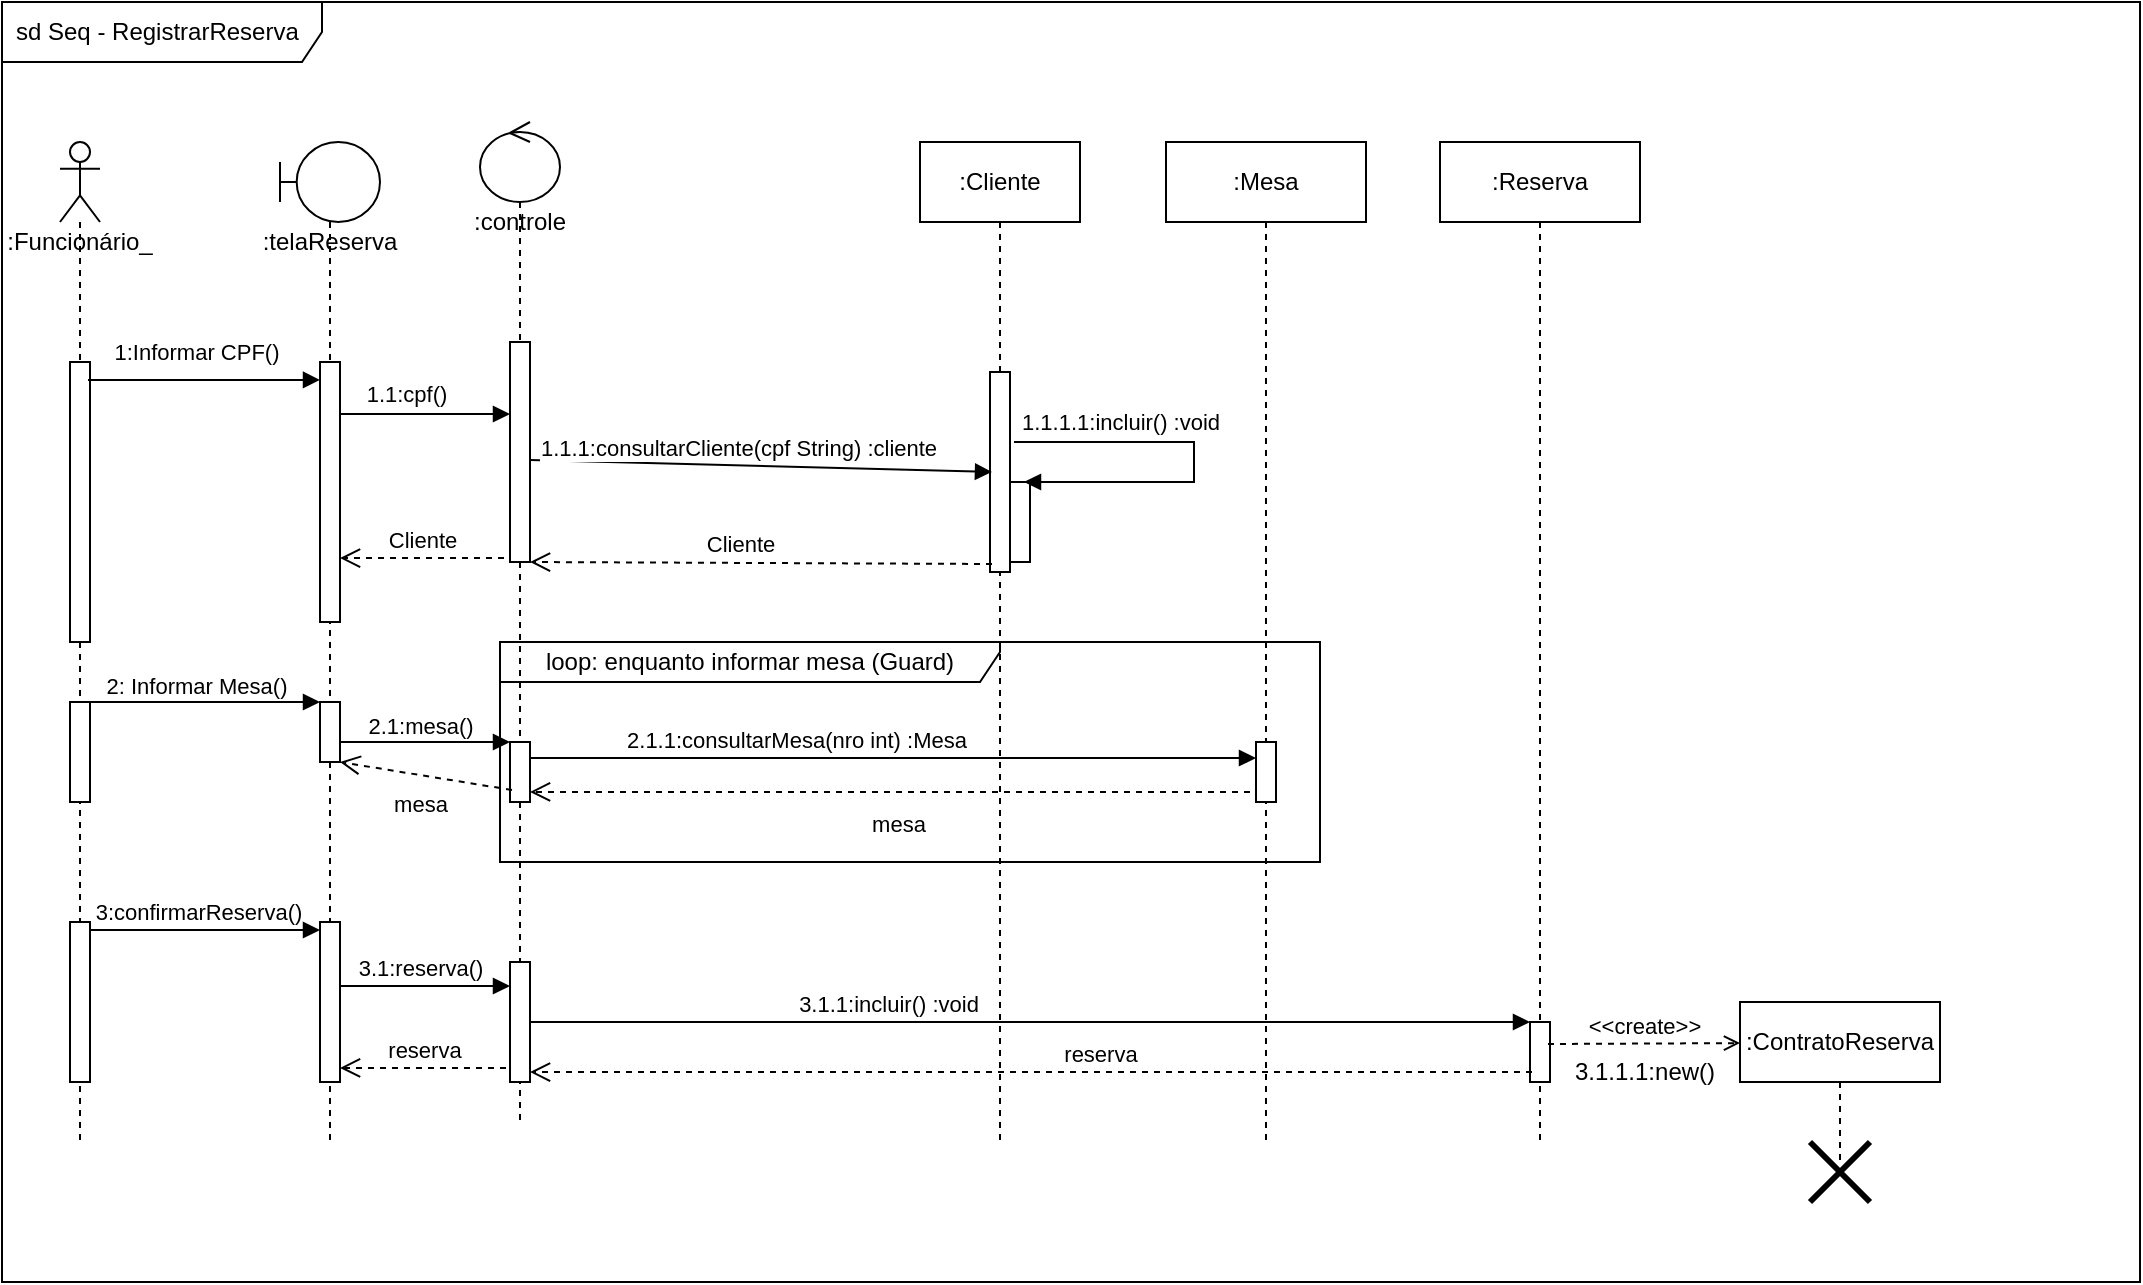 <mxfile>
    <diagram id="_AmEGG0UVL1qAHMBelnh" name="Página-1">
        <mxGraphModel dx="820" dy="470" grid="1" gridSize="10" guides="1" tooltips="1" connect="1" arrows="1" fold="1" page="1" pageScale="1" pageWidth="827" pageHeight="1169" math="0" shadow="0">
            <root>
                <mxCell id="0"/>
                <mxCell id="1" parent="0"/>
                <mxCell id="61" value="loop: enquanto informar mesa (Guard)" style="shape=umlFrame;whiteSpace=wrap;html=1;fillColor=default;width=250;height=20;" vertex="1" parent="1">
                    <mxGeometry x="250" y="330" width="410" height="110" as="geometry"/>
                </mxCell>
                <mxCell id="24" value="sd Seq - RegistrarReserva" style="shape=umlFrame;whiteSpace=wrap;html=1;width=160;height=30;boundedLbl=1;verticalAlign=middle;align=left;spacingLeft=5;fillColor=default;" vertex="1" parent="1">
                    <mxGeometry x="1" y="10" width="1069" height="640" as="geometry"/>
                </mxCell>
                <mxCell id="10" value=":Cliente" style="shape=umlLifeline;perimeter=lifelinePerimeter;whiteSpace=wrap;html=1;container=1;collapsible=0;recursiveResize=0;outlineConnect=0;fillColor=default;" vertex="1" parent="1">
                    <mxGeometry x="460" y="80" width="80" height="500" as="geometry"/>
                </mxCell>
                <mxCell id="36" value="" style="html=1;points=[];perimeter=orthogonalPerimeter;fillColor=default;" vertex="1" parent="10">
                    <mxGeometry x="35" y="115" width="10" height="100" as="geometry"/>
                </mxCell>
                <mxCell id="47" value="" style="html=1;points=[];perimeter=orthogonalPerimeter;fillColor=default;" vertex="1" parent="10">
                    <mxGeometry x="45" y="170" width="10" height="40" as="geometry"/>
                </mxCell>
                <mxCell id="48" value="1.1.1.1:incluir() :void" style="edgeStyle=orthogonalEdgeStyle;html=1;align=left;spacingLeft=2;endArrow=block;rounded=0;entryX=1;entryY=0;" edge="1" parent="10">
                    <mxGeometry x="-1" y="10" relative="1" as="geometry">
                        <mxPoint x="47" y="150" as="sourcePoint"/>
                        <Array as="points">
                            <mxPoint x="137" y="150"/>
                            <mxPoint x="137" y="170"/>
                        </Array>
                        <mxPoint x="52" y="170" as="targetPoint"/>
                        <mxPoint as="offset"/>
                    </mxGeometry>
                </mxCell>
                <mxCell id="11" value=":telaReserva" style="shape=umlLifeline;participant=umlBoundary;perimeter=lifelinePerimeter;whiteSpace=wrap;html=1;container=1;collapsible=0;recursiveResize=0;verticalAlign=top;spacingTop=36;outlineConnect=0;fillColor=default;" vertex="1" parent="1">
                    <mxGeometry x="140" y="80" width="50" height="500" as="geometry"/>
                </mxCell>
                <mxCell id="29" value="" style="html=1;points=[];perimeter=orthogonalPerimeter;fillColor=default;" vertex="1" parent="11">
                    <mxGeometry x="20" y="110" width="10" height="130" as="geometry"/>
                </mxCell>
                <mxCell id="51" value="" style="html=1;points=[];perimeter=orthogonalPerimeter;fillColor=default;" vertex="1" parent="11">
                    <mxGeometry x="20" y="280" width="10" height="30" as="geometry"/>
                </mxCell>
                <mxCell id="65" value="" style="html=1;points=[];perimeter=orthogonalPerimeter;fillColor=default;" vertex="1" parent="11">
                    <mxGeometry x="20" y="390" width="10" height="80" as="geometry"/>
                </mxCell>
                <mxCell id="13" value=":controle" style="shape=umlLifeline;participant=umlControl;perimeter=lifelinePerimeter;whiteSpace=wrap;html=1;container=1;collapsible=0;recursiveResize=0;verticalAlign=top;spacingTop=36;outlineConnect=0;fillColor=default;" vertex="1" parent="1">
                    <mxGeometry x="240" y="70" width="40" height="500" as="geometry"/>
                </mxCell>
                <mxCell id="32" value="" style="html=1;points=[];perimeter=orthogonalPerimeter;fillColor=default;" vertex="1" parent="13">
                    <mxGeometry x="15" y="110" width="10" height="110" as="geometry"/>
                </mxCell>
                <mxCell id="54" value="" style="html=1;points=[];perimeter=orthogonalPerimeter;fillColor=default;" vertex="1" parent="13">
                    <mxGeometry x="15" y="310" width="10" height="30" as="geometry"/>
                </mxCell>
                <mxCell id="68" value="" style="html=1;points=[];perimeter=orthogonalPerimeter;fillColor=default;" vertex="1" parent="13">
                    <mxGeometry x="15" y="420" width="10" height="60" as="geometry"/>
                </mxCell>
                <mxCell id="25" value=":Funcionário_" style="shape=umlLifeline;participant=umlActor;perimeter=lifelinePerimeter;whiteSpace=wrap;html=1;container=1;collapsible=0;recursiveResize=0;verticalAlign=top;spacingTop=36;outlineConnect=0;fillColor=default;" vertex="1" parent="1">
                    <mxGeometry x="30" y="80" width="20" height="500" as="geometry"/>
                </mxCell>
                <mxCell id="28" value="" style="html=1;points=[];perimeter=orthogonalPerimeter;fillColor=default;" vertex="1" parent="25">
                    <mxGeometry x="5" y="110" width="10" height="140" as="geometry"/>
                </mxCell>
                <mxCell id="50" value="" style="html=1;points=[];perimeter=orthogonalPerimeter;fillColor=default;" vertex="1" parent="25">
                    <mxGeometry x="5" y="280" width="10" height="50" as="geometry"/>
                </mxCell>
                <mxCell id="64" value="" style="html=1;points=[];perimeter=orthogonalPerimeter;fillColor=default;" vertex="1" parent="25">
                    <mxGeometry x="5" y="390" width="10" height="80" as="geometry"/>
                </mxCell>
                <mxCell id="26" value=":Mesa" style="shape=umlLifeline;perimeter=lifelinePerimeter;whiteSpace=wrap;html=1;container=1;collapsible=0;recursiveResize=0;outlineConnect=0;fillColor=default;" vertex="1" parent="1">
                    <mxGeometry x="583" y="80" width="100" height="500" as="geometry"/>
                </mxCell>
                <mxCell id="57" value="" style="html=1;points=[];perimeter=orthogonalPerimeter;fillColor=default;" vertex="1" parent="26">
                    <mxGeometry x="45" y="300" width="10" height="30" as="geometry"/>
                </mxCell>
                <mxCell id="27" value=":Reserva" style="shape=umlLifeline;perimeter=lifelinePerimeter;whiteSpace=wrap;html=1;container=1;collapsible=0;recursiveResize=0;outlineConnect=0;fillColor=default;" vertex="1" parent="1">
                    <mxGeometry x="720" y="80" width="100" height="500" as="geometry"/>
                </mxCell>
                <mxCell id="71" value="" style="html=1;points=[];perimeter=orthogonalPerimeter;fillColor=default;" vertex="1" parent="27">
                    <mxGeometry x="45" y="440" width="10" height="30" as="geometry"/>
                </mxCell>
                <mxCell id="30" value="" style="edgeStyle=none;html=1;endArrow=block;endFill=1;exitX=0.9;exitY=0.064;exitDx=0;exitDy=0;exitPerimeter=0;" edge="1" parent="1" source="28" target="29">
                    <mxGeometry relative="1" as="geometry">
                        <mxPoint x="90" y="230" as="sourcePoint"/>
                    </mxGeometry>
                </mxCell>
                <mxCell id="31" value="1:Informar CPF()" style="edgeLabel;html=1;align=center;verticalAlign=bottom;resizable=0;points=[];labelPosition=center;verticalLabelPosition=top;" vertex="1" connectable="0" parent="30">
                    <mxGeometry x="-0.342" y="-2" relative="1" as="geometry">
                        <mxPoint x="16" y="-7" as="offset"/>
                    </mxGeometry>
                </mxCell>
                <mxCell id="33" value="" style="edgeStyle=none;html=1;endArrow=block;endFill=1;" edge="1" parent="1">
                    <mxGeometry relative="1" as="geometry">
                        <mxPoint x="170" y="216" as="sourcePoint"/>
                        <mxPoint x="255" y="216" as="targetPoint"/>
                    </mxGeometry>
                </mxCell>
                <mxCell id="35" value="1.1:cpf()" style="edgeLabel;html=1;align=center;verticalAlign=bottom;resizable=0;points=[];" vertex="1" connectable="0" parent="33">
                    <mxGeometry x="-0.647" y="2" relative="1" as="geometry">
                        <mxPoint x="18" as="offset"/>
                    </mxGeometry>
                </mxCell>
                <mxCell id="37" value="" style="edgeStyle=none;html=1;endArrow=block;endFill=1;entryX=0.1;entryY=0.5;entryDx=0;entryDy=0;entryPerimeter=0;" edge="1" parent="1" target="36">
                    <mxGeometry relative="1" as="geometry">
                        <mxPoint x="265" y="239" as="sourcePoint"/>
                        <mxPoint x="365" y="239" as="targetPoint"/>
                    </mxGeometry>
                </mxCell>
                <mxCell id="38" value="1.1.1:consultarCliente(cpf String) :cliente" style="edgeLabel;html=1;align=center;verticalAlign=bottom;resizable=0;points=[];labelPosition=center;verticalLabelPosition=top;" vertex="1" connectable="0" parent="37">
                    <mxGeometry x="-0.52" relative="1" as="geometry">
                        <mxPoint x="48" y="1" as="offset"/>
                    </mxGeometry>
                </mxCell>
                <mxCell id="45" value="" style="html=1;verticalAlign=bottom;endArrow=open;dashed=1;endSize=8;exitX=0.1;exitY=0.96;exitDx=0;exitDy=0;exitPerimeter=0;" edge="1" parent="1" source="36" target="32">
                    <mxGeometry x="0.004" y="69" relative="1" as="geometry">
                        <mxPoint x="450" y="240" as="sourcePoint"/>
                        <mxPoint x="370" y="240" as="targetPoint"/>
                        <mxPoint as="offset"/>
                    </mxGeometry>
                </mxCell>
                <mxCell id="46" value="Cliente" style="edgeLabel;html=1;align=center;verticalAlign=bottom;resizable=0;points=[];labelPosition=center;verticalLabelPosition=top;" vertex="1" connectable="0" parent="45">
                    <mxGeometry x="0.29" y="-4" relative="1" as="geometry">
                        <mxPoint x="23" y="3" as="offset"/>
                    </mxGeometry>
                </mxCell>
                <mxCell id="49" value="Cliente" style="html=1;verticalAlign=bottom;endArrow=open;dashed=1;endSize=8;exitX=-0.3;exitY=0.982;exitDx=0;exitDy=0;exitPerimeter=0;" edge="1" parent="1" source="32" target="29">
                    <mxGeometry relative="1" as="geometry">
                        <mxPoint x="450" y="240" as="sourcePoint"/>
                        <mxPoint x="370" y="240" as="targetPoint"/>
                    </mxGeometry>
                </mxCell>
                <mxCell id="52" value="" style="edgeStyle=none;html=1;endArrow=block;endFill=1;" edge="1" parent="1">
                    <mxGeometry relative="1" as="geometry">
                        <mxPoint x="45" y="360" as="sourcePoint"/>
                        <mxPoint x="160" y="360" as="targetPoint"/>
                    </mxGeometry>
                </mxCell>
                <mxCell id="53" value="2: Informar Mesa()" style="edgeLabel;html=1;align=center;verticalAlign=bottom;resizable=0;points=[];labelPosition=center;verticalLabelPosition=top;" vertex="1" connectable="0" parent="52">
                    <mxGeometry x="-0.391" y="-1" relative="1" as="geometry">
                        <mxPoint x="18" y="-1" as="offset"/>
                    </mxGeometry>
                </mxCell>
                <mxCell id="55" value="" style="edgeStyle=none;html=1;endArrow=block;endFill=1;" edge="1" parent="1" source="51" target="54">
                    <mxGeometry relative="1" as="geometry"/>
                </mxCell>
                <mxCell id="56" value="2.1:mesa()" style="edgeLabel;html=1;align=center;verticalAlign=bottom;resizable=0;points=[];labelPosition=center;verticalLabelPosition=top;" vertex="1" connectable="0" parent="55">
                    <mxGeometry x="-0.482" y="-3" relative="1" as="geometry">
                        <mxPoint x="18" y="-3" as="offset"/>
                    </mxGeometry>
                </mxCell>
                <mxCell id="58" value="" style="edgeStyle=none;html=1;endArrow=block;endFill=1;" edge="1" parent="1">
                    <mxGeometry relative="1" as="geometry">
                        <mxPoint x="265" y="388" as="sourcePoint"/>
                        <mxPoint x="628" y="388" as="targetPoint"/>
                    </mxGeometry>
                </mxCell>
                <mxCell id="59" value="2.1.1:consultarMesa(nro int) :Mesa" style="edgeLabel;html=1;align=center;verticalAlign=bottom;resizable=0;points=[];labelPosition=center;verticalLabelPosition=top;" vertex="1" connectable="0" parent="58">
                    <mxGeometry x="-0.267" y="1" relative="1" as="geometry">
                        <mxPoint as="offset"/>
                    </mxGeometry>
                </mxCell>
                <mxCell id="60" value="mesa" style="html=1;verticalAlign=bottom;endArrow=open;dashed=1;endSize=8;exitX=-0.3;exitY=0.833;exitDx=0;exitDy=0;exitPerimeter=0;entryX=1;entryY=0.833;entryDx=0;entryDy=0;entryPerimeter=0;" edge="1" parent="1" source="57" target="54">
                    <mxGeometry x="-0.02" y="25" relative="1" as="geometry">
                        <mxPoint x="450" y="240" as="sourcePoint"/>
                        <mxPoint x="370" y="240" as="targetPoint"/>
                        <mxPoint as="offset"/>
                    </mxGeometry>
                </mxCell>
                <mxCell id="63" value="mesa" style="html=1;verticalAlign=bottom;endArrow=open;dashed=1;endSize=8;exitX=0.1;exitY=0.8;exitDx=0;exitDy=0;exitPerimeter=0;" edge="1" parent="1" source="54" target="51">
                    <mxGeometry x="-0.017" y="23" relative="1" as="geometry">
                        <mxPoint x="450" y="220" as="sourcePoint"/>
                        <mxPoint x="370" y="220" as="targetPoint"/>
                        <mxPoint as="offset"/>
                    </mxGeometry>
                </mxCell>
                <mxCell id="66" value="" style="edgeStyle=none;html=1;endArrow=block;endFill=1;" edge="1" parent="1">
                    <mxGeometry relative="1" as="geometry">
                        <mxPoint x="45" y="474" as="sourcePoint"/>
                        <mxPoint x="160" y="474" as="targetPoint"/>
                    </mxGeometry>
                </mxCell>
                <mxCell id="67" value="3:confirmarReserva()" style="edgeLabel;html=1;align=center;verticalAlign=bottom;resizable=0;points=[];labelPosition=center;verticalLabelPosition=top;" vertex="1" connectable="0" parent="66">
                    <mxGeometry x="-0.513" y="1" relative="1" as="geometry">
                        <mxPoint x="26" as="offset"/>
                    </mxGeometry>
                </mxCell>
                <mxCell id="69" value="" style="edgeStyle=none;html=1;endArrow=block;endFill=1;" edge="1" parent="1">
                    <mxGeometry relative="1" as="geometry">
                        <mxPoint x="170" y="502" as="sourcePoint"/>
                        <mxPoint x="255" y="502" as="targetPoint"/>
                    </mxGeometry>
                </mxCell>
                <mxCell id="70" value="3.1:reserva()" style="edgeLabel;html=1;align=center;verticalAlign=bottom;resizable=0;points=[];labelPosition=center;verticalLabelPosition=top;" vertex="1" connectable="0" parent="69">
                    <mxGeometry x="-0.459" y="1" relative="1" as="geometry">
                        <mxPoint x="17" as="offset"/>
                    </mxGeometry>
                </mxCell>
                <mxCell id="72" value="" style="edgeStyle=none;html=1;endArrow=block;endFill=1;" edge="1" parent="1" source="68" target="71">
                    <mxGeometry relative="1" as="geometry"/>
                </mxCell>
                <mxCell id="73" value="3.1.1:incluir() :void" style="edgeLabel;html=1;align=center;verticalAlign=bottom;resizable=0;points=[];labelPosition=center;verticalLabelPosition=top;" vertex="1" connectable="0" parent="72">
                    <mxGeometry x="-0.284" y="1" relative="1" as="geometry">
                        <mxPoint as="offset"/>
                    </mxGeometry>
                </mxCell>
                <mxCell id="74" value=":ContratoReserva" style="shape=umlLifeline;perimeter=lifelinePerimeter;whiteSpace=wrap;html=1;container=1;collapsible=0;recursiveResize=0;outlineConnect=0;fillColor=default;" vertex="1" parent="1">
                    <mxGeometry x="870" y="510" width="100" height="80" as="geometry"/>
                </mxCell>
                <mxCell id="77" value="&amp;lt;&amp;lt;create&amp;gt;&amp;gt;" style="endArrow=open;html=1;rounded=0;align=center;verticalAlign=bottom;dashed=1;endFill=0;labelBackgroundColor=none;exitX=0.54;exitY=0.902;exitDx=0;exitDy=0;exitPerimeter=0;entryX=0;entryY=0.257;entryDx=0;entryDy=0;entryPerimeter=0;" edge="1" parent="1" source="27" target="74">
                    <mxGeometry relative="1" as="geometry">
                        <mxPoint x="660" y="520" as="sourcePoint"/>
                        <mxPoint x="820" y="520" as="targetPoint"/>
                    </mxGeometry>
                </mxCell>
                <mxCell id="78" value="3.1.1.1:new()" style="resizable=0;html=1;align=center;verticalAlign=top;labelBackgroundColor=none;fillColor=default;" connectable="0" vertex="1" parent="77">
                    <mxGeometry relative="1" as="geometry"/>
                </mxCell>
                <mxCell id="79" value="reserva" style="html=1;verticalAlign=bottom;endArrow=open;dashed=1;endSize=8;exitX=0.1;exitY=0.833;exitDx=0;exitDy=0;exitPerimeter=0;entryX=1;entryY=0.917;entryDx=0;entryDy=0;entryPerimeter=0;" edge="1" parent="1" source="71" target="68">
                    <mxGeometry x="-0.138" relative="1" as="geometry">
                        <mxPoint x="560" y="520" as="sourcePoint"/>
                        <mxPoint x="480" y="520" as="targetPoint"/>
                        <mxPoint as="offset"/>
                    </mxGeometry>
                </mxCell>
                <mxCell id="80" value="reserva" style="html=1;verticalAlign=bottom;endArrow=open;dashed=1;endSize=8;exitX=-0.2;exitY=0.883;exitDx=0;exitDy=0;exitPerimeter=0;" edge="1" parent="1" source="68" target="65">
                    <mxGeometry relative="1" as="geometry">
                        <mxPoint x="440" y="520" as="sourcePoint"/>
                        <mxPoint x="360" y="520" as="targetPoint"/>
                    </mxGeometry>
                </mxCell>
                <mxCell id="82" value="" style="shape=umlDestroy;whiteSpace=wrap;html=1;strokeWidth=3;fillColor=default;" vertex="1" parent="1">
                    <mxGeometry x="905" y="580" width="30" height="30" as="geometry"/>
                </mxCell>
            </root>
        </mxGraphModel>
    </diagram>
</mxfile>
